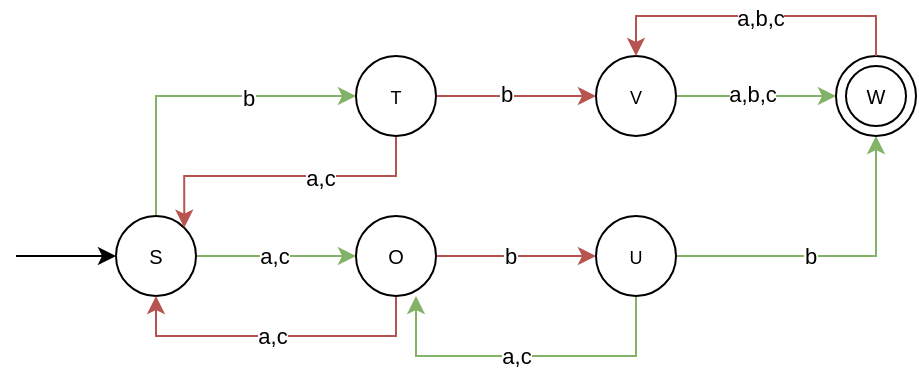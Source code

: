 <mxfile version="26.0.9">
  <diagram name="Task 37" id="Y4bb0FSJ0n_Wbb0E39wK">
    <mxGraphModel dx="1194" dy="1906" grid="1" gridSize="10" guides="1" tooltips="1" connect="1" arrows="1" fold="1" page="1" pageScale="1" pageWidth="850" pageHeight="1100" math="0" shadow="0">
      <root>
        <mxCell id="0" />
        <mxCell id="1" parent="0" />
        <mxCell id="DMr-TDSlTiLrda-89Qm5-3" style="edgeStyle=orthogonalEdgeStyle;rounded=0;orthogonalLoop=1;jettySize=auto;html=1;exitX=1;exitY=0.5;exitDx=0;exitDy=0;entryX=0;entryY=0.5;entryDx=0;entryDy=0;fillColor=#d5e8d4;strokeColor=#82b366;" parent="1" source="DMr-TDSlTiLrda-89Qm5-1" target="DMr-TDSlTiLrda-89Qm5-16" edge="1">
          <mxGeometry relative="1" as="geometry">
            <mxPoint x="190" y="-950" as="targetPoint" />
            <Array as="points">
              <mxPoint x="180" y="-860" />
              <mxPoint x="180" y="-860" />
            </Array>
          </mxGeometry>
        </mxCell>
        <mxCell id="DMr-TDSlTiLrda-89Qm5-7" value="a,c" style="edgeLabel;html=1;align=center;verticalAlign=middle;resizable=0;points=[];" parent="DMr-TDSlTiLrda-89Qm5-3" vertex="1" connectable="0">
          <mxGeometry x="0.233" y="-1" relative="1" as="geometry">
            <mxPoint x="-11" y="-1" as="offset" />
          </mxGeometry>
        </mxCell>
        <mxCell id="DMr-TDSlTiLrda-89Qm5-35" style="edgeStyle=orthogonalEdgeStyle;rounded=0;orthogonalLoop=1;jettySize=auto;html=1;entryX=0;entryY=0.5;entryDx=0;entryDy=0;fillColor=#d5e8d4;strokeColor=#82b366;" parent="1" source="DMr-TDSlTiLrda-89Qm5-1" target="DMr-TDSlTiLrda-89Qm5-37" edge="1">
          <mxGeometry relative="1" as="geometry">
            <mxPoint x="220" y="-940" as="targetPoint" />
            <Array as="points">
              <mxPoint x="110" y="-940" />
            </Array>
          </mxGeometry>
        </mxCell>
        <mxCell id="DMr-TDSlTiLrda-89Qm5-36" value="b" style="edgeLabel;html=1;align=center;verticalAlign=middle;resizable=0;points=[];" parent="DMr-TDSlTiLrda-89Qm5-35" vertex="1" connectable="0">
          <mxGeometry x="0.328" y="-1" relative="1" as="geometry">
            <mxPoint as="offset" />
          </mxGeometry>
        </mxCell>
        <mxCell id="DMr-TDSlTiLrda-89Qm5-1" value="&lt;div&gt;&lt;font size=&quot;1&quot;&gt;S&lt;/font&gt;&lt;/div&gt;" style="ellipse;whiteSpace=wrap;html=1;aspect=fixed;" parent="1" vertex="1">
          <mxGeometry x="90" y="-880" width="40" height="40" as="geometry" />
        </mxCell>
        <mxCell id="DMr-TDSlTiLrda-89Qm5-9" style="edgeStyle=orthogonalEdgeStyle;rounded=0;orthogonalLoop=1;jettySize=auto;html=1;entryX=0.5;entryY=1;entryDx=0;entryDy=0;exitX=1;exitY=0.5;exitDx=0;exitDy=0;fillColor=#d5e8d4;strokeColor=#82b366;" parent="1" source="DMr-TDSlTiLrda-89Qm5-18" target="DMr-TDSlTiLrda-89Qm5-47" edge="1">
          <mxGeometry relative="1" as="geometry">
            <mxPoint x="380" y="-940" as="targetPoint" />
            <mxPoint x="360" y="-980" as="sourcePoint" />
          </mxGeometry>
        </mxCell>
        <mxCell id="DMr-TDSlTiLrda-89Qm5-12" value="b" style="edgeLabel;html=1;align=center;verticalAlign=middle;resizable=0;points=[];" parent="DMr-TDSlTiLrda-89Qm5-9" vertex="1" connectable="0">
          <mxGeometry x="-0.16" relative="1" as="geometry">
            <mxPoint as="offset" />
          </mxGeometry>
        </mxCell>
        <mxCell id="DMr-TDSlTiLrda-89Qm5-17" style="edgeStyle=orthogonalEdgeStyle;rounded=0;orthogonalLoop=1;jettySize=auto;html=1;entryX=0;entryY=0.5;entryDx=0;entryDy=0;fillColor=#f8cecc;strokeColor=#b85450;" parent="1" source="DMr-TDSlTiLrda-89Qm5-16" target="DMr-TDSlTiLrda-89Qm5-18" edge="1">
          <mxGeometry relative="1" as="geometry">
            <mxPoint x="320" y="-860" as="targetPoint" />
          </mxGeometry>
        </mxCell>
        <mxCell id="DMr-TDSlTiLrda-89Qm5-19" value="b" style="edgeLabel;html=1;align=center;verticalAlign=middle;resizable=0;points=[];" parent="DMr-TDSlTiLrda-89Qm5-17" vertex="1" connectable="0">
          <mxGeometry x="-0.089" relative="1" as="geometry">
            <mxPoint as="offset" />
          </mxGeometry>
        </mxCell>
        <mxCell id="DMr-TDSlTiLrda-89Qm5-31" style="edgeStyle=orthogonalEdgeStyle;rounded=0;orthogonalLoop=1;jettySize=auto;html=1;entryX=0.5;entryY=1;entryDx=0;entryDy=0;exitX=0.5;exitY=1;exitDx=0;exitDy=0;fillColor=#f8cecc;strokeColor=#b85450;" parent="1" source="DMr-TDSlTiLrda-89Qm5-16" target="DMr-TDSlTiLrda-89Qm5-1" edge="1">
          <mxGeometry relative="1" as="geometry">
            <mxPoint x="210" y="-770" as="targetPoint" />
          </mxGeometry>
        </mxCell>
        <mxCell id="DMr-TDSlTiLrda-89Qm5-32" value="a,c" style="edgeLabel;html=1;align=center;verticalAlign=middle;resizable=0;points=[];" parent="DMr-TDSlTiLrda-89Qm5-31" vertex="1" connectable="0">
          <mxGeometry x="-0.202" relative="1" as="geometry">
            <mxPoint x="-18" as="offset" />
          </mxGeometry>
        </mxCell>
        <mxCell id="DMr-TDSlTiLrda-89Qm5-16" value="&lt;font size=&quot;1&quot;&gt;O&lt;/font&gt;" style="ellipse;whiteSpace=wrap;html=1;aspect=fixed;" parent="1" vertex="1">
          <mxGeometry x="210" y="-880" width="40" height="40" as="geometry" />
        </mxCell>
        <mxCell id="DMr-TDSlTiLrda-89Qm5-59" style="edgeStyle=orthogonalEdgeStyle;rounded=0;orthogonalLoop=1;jettySize=auto;html=1;fillColor=#d5e8d4;strokeColor=#82b366;entryX=0.75;entryY=1;entryDx=0;entryDy=0;entryPerimeter=0;" parent="1" source="DMr-TDSlTiLrda-89Qm5-18" target="DMr-TDSlTiLrda-89Qm5-16" edge="1">
          <mxGeometry relative="1" as="geometry">
            <mxPoint x="240" y="-830" as="targetPoint" />
            <Array as="points">
              <mxPoint x="350" y="-810" />
              <mxPoint x="240" y="-810" />
            </Array>
          </mxGeometry>
        </mxCell>
        <mxCell id="DMr-TDSlTiLrda-89Qm5-60" value="a,c" style="edgeLabel;html=1;align=center;verticalAlign=middle;resizable=0;points=[];" parent="DMr-TDSlTiLrda-89Qm5-59" vertex="1" connectable="0">
          <mxGeometry x="-0.246" relative="1" as="geometry">
            <mxPoint x="-26" as="offset" />
          </mxGeometry>
        </mxCell>
        <mxCell id="DMr-TDSlTiLrda-89Qm5-18" value="&lt;font style=&quot;font-size: 9px;&quot;&gt;U&lt;/font&gt;" style="ellipse;whiteSpace=wrap;html=1;aspect=fixed;" parent="1" vertex="1">
          <mxGeometry x="330" y="-880" width="40" height="40" as="geometry" />
        </mxCell>
        <mxCell id="DMr-TDSlTiLrda-89Qm5-38" style="edgeStyle=orthogonalEdgeStyle;rounded=0;orthogonalLoop=1;jettySize=auto;html=1;entryX=0;entryY=0.5;entryDx=0;entryDy=0;fillColor=#f8cecc;strokeColor=#b85450;" parent="1" source="DMr-TDSlTiLrda-89Qm5-37" target="DMr-TDSlTiLrda-89Qm5-39" edge="1">
          <mxGeometry relative="1" as="geometry">
            <mxPoint x="300" y="-940" as="targetPoint" />
          </mxGeometry>
        </mxCell>
        <mxCell id="DMr-TDSlTiLrda-89Qm5-41" value="b" style="edgeLabel;html=1;align=center;verticalAlign=middle;resizable=0;points=[];" parent="DMr-TDSlTiLrda-89Qm5-38" vertex="1" connectable="0">
          <mxGeometry x="-0.143" y="1" relative="1" as="geometry">
            <mxPoint as="offset" />
          </mxGeometry>
        </mxCell>
        <mxCell id="DMr-TDSlTiLrda-89Qm5-50" style="edgeStyle=orthogonalEdgeStyle;rounded=0;orthogonalLoop=1;jettySize=auto;html=1;fillColor=#f8cecc;strokeColor=#b85450;entryX=1;entryY=0;entryDx=0;entryDy=0;" parent="1" source="DMr-TDSlTiLrda-89Qm5-37" target="DMr-TDSlTiLrda-89Qm5-1" edge="1">
          <mxGeometry relative="1" as="geometry">
            <mxPoint x="270" y="-900" as="targetPoint" />
            <Array as="points">
              <mxPoint x="230" y="-900" />
              <mxPoint x="124" y="-900" />
            </Array>
          </mxGeometry>
        </mxCell>
        <mxCell id="DMr-TDSlTiLrda-89Qm5-51" value="a,c" style="edgeLabel;html=1;align=center;verticalAlign=middle;resizable=0;points=[];" parent="DMr-TDSlTiLrda-89Qm5-50" vertex="1" connectable="0">
          <mxGeometry x="-0.236" y="1" relative="1" as="geometry">
            <mxPoint as="offset" />
          </mxGeometry>
        </mxCell>
        <mxCell id="DMr-TDSlTiLrda-89Qm5-37" value="&lt;font style=&quot;font-size: 9px;&quot;&gt;T&lt;/font&gt;" style="ellipse;whiteSpace=wrap;html=1;aspect=fixed;" parent="1" vertex="1">
          <mxGeometry x="210" y="-960" width="40" height="40" as="geometry" />
        </mxCell>
        <mxCell id="DMr-TDSlTiLrda-89Qm5-45" value="" style="edgeStyle=orthogonalEdgeStyle;rounded=0;orthogonalLoop=1;jettySize=auto;html=1;entryX=0;entryY=0.5;entryDx=0;entryDy=0;fillColor=#d5e8d4;strokeColor=#82b366;" parent="1" source="DMr-TDSlTiLrda-89Qm5-39" target="DMr-TDSlTiLrda-89Qm5-47" edge="1">
          <mxGeometry relative="1" as="geometry">
            <mxPoint x="410" y="-940" as="targetPoint" />
          </mxGeometry>
        </mxCell>
        <mxCell id="DMr-TDSlTiLrda-89Qm5-52" value="a,b,c" style="edgeLabel;html=1;align=center;verticalAlign=middle;resizable=0;points=[];" parent="DMr-TDSlTiLrda-89Qm5-45" vertex="1" connectable="0">
          <mxGeometry x="-0.048" y="1" relative="1" as="geometry">
            <mxPoint as="offset" />
          </mxGeometry>
        </mxCell>
        <mxCell id="DMr-TDSlTiLrda-89Qm5-39" value="&lt;font style=&quot;font-size: 9px;&quot;&gt;V&lt;/font&gt;" style="ellipse;whiteSpace=wrap;html=1;aspect=fixed;" parent="1" vertex="1">
          <mxGeometry x="330" y="-960" width="40" height="40" as="geometry" />
        </mxCell>
        <mxCell id="DMr-TDSlTiLrda-89Qm5-46" value="" style="group" parent="1" vertex="1" connectable="0">
          <mxGeometry x="450" y="-960" width="40" height="40" as="geometry" />
        </mxCell>
        <mxCell id="DMr-TDSlTiLrda-89Qm5-47" value="" style="ellipse;whiteSpace=wrap;html=1;aspect=fixed;" parent="DMr-TDSlTiLrda-89Qm5-46" vertex="1">
          <mxGeometry width="40" height="40" as="geometry" />
        </mxCell>
        <mxCell id="DMr-TDSlTiLrda-89Qm5-48" value="&lt;font size=&quot;1&quot;&gt;W&lt;/font&gt;" style="ellipse;whiteSpace=wrap;html=1;aspect=fixed;" parent="DMr-TDSlTiLrda-89Qm5-46" vertex="1">
          <mxGeometry x="5" y="5" width="30" height="30" as="geometry" />
        </mxCell>
        <mxCell id="DMr-TDSlTiLrda-89Qm5-55" style="edgeStyle=orthogonalEdgeStyle;rounded=0;orthogonalLoop=1;jettySize=auto;html=1;fillColor=#f8cecc;strokeColor=#b85450;entryX=0.5;entryY=0;entryDx=0;entryDy=0;exitX=0.5;exitY=0;exitDx=0;exitDy=0;" parent="1" source="DMr-TDSlTiLrda-89Qm5-47" target="DMr-TDSlTiLrda-89Qm5-39" edge="1">
          <mxGeometry relative="1" as="geometry">
            <mxPoint x="520" y="-970" as="sourcePoint" />
            <mxPoint x="490" y="-1030" as="targetPoint" />
            <Array as="points">
              <mxPoint x="470" y="-980" />
              <mxPoint x="350" y="-980" />
            </Array>
          </mxGeometry>
        </mxCell>
        <mxCell id="DMr-TDSlTiLrda-89Qm5-56" value="a,b,c" style="edgeLabel;html=1;align=center;verticalAlign=middle;resizable=0;points=[];" parent="DMr-TDSlTiLrda-89Qm5-55" vertex="1" connectable="0">
          <mxGeometry x="-0.016" y="1" relative="1" as="geometry">
            <mxPoint as="offset" />
          </mxGeometry>
        </mxCell>
        <mxCell id="DMr-TDSlTiLrda-89Qm5-63" value="" style="endArrow=classic;html=1;rounded=0;entryX=0;entryY=0.5;entryDx=0;entryDy=0;" parent="1" target="DMr-TDSlTiLrda-89Qm5-1" edge="1">
          <mxGeometry width="50" height="50" relative="1" as="geometry">
            <mxPoint x="40" y="-860" as="sourcePoint" />
            <mxPoint x="430" y="-950" as="targetPoint" />
          </mxGeometry>
        </mxCell>
      </root>
    </mxGraphModel>
  </diagram>
</mxfile>
